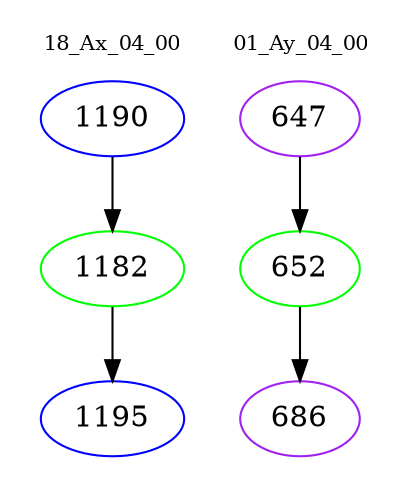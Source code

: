 digraph{
subgraph cluster_0 {
color = white
label = "18_Ax_04_00";
fontsize=10;
T0_1190 [label="1190", color="blue"]
T0_1190 -> T0_1182 [color="black"]
T0_1182 [label="1182", color="green"]
T0_1182 -> T0_1195 [color="black"]
T0_1195 [label="1195", color="blue"]
}
subgraph cluster_1 {
color = white
label = "01_Ay_04_00";
fontsize=10;
T1_647 [label="647", color="purple"]
T1_647 -> T1_652 [color="black"]
T1_652 [label="652", color="green"]
T1_652 -> T1_686 [color="black"]
T1_686 [label="686", color="purple"]
}
}
